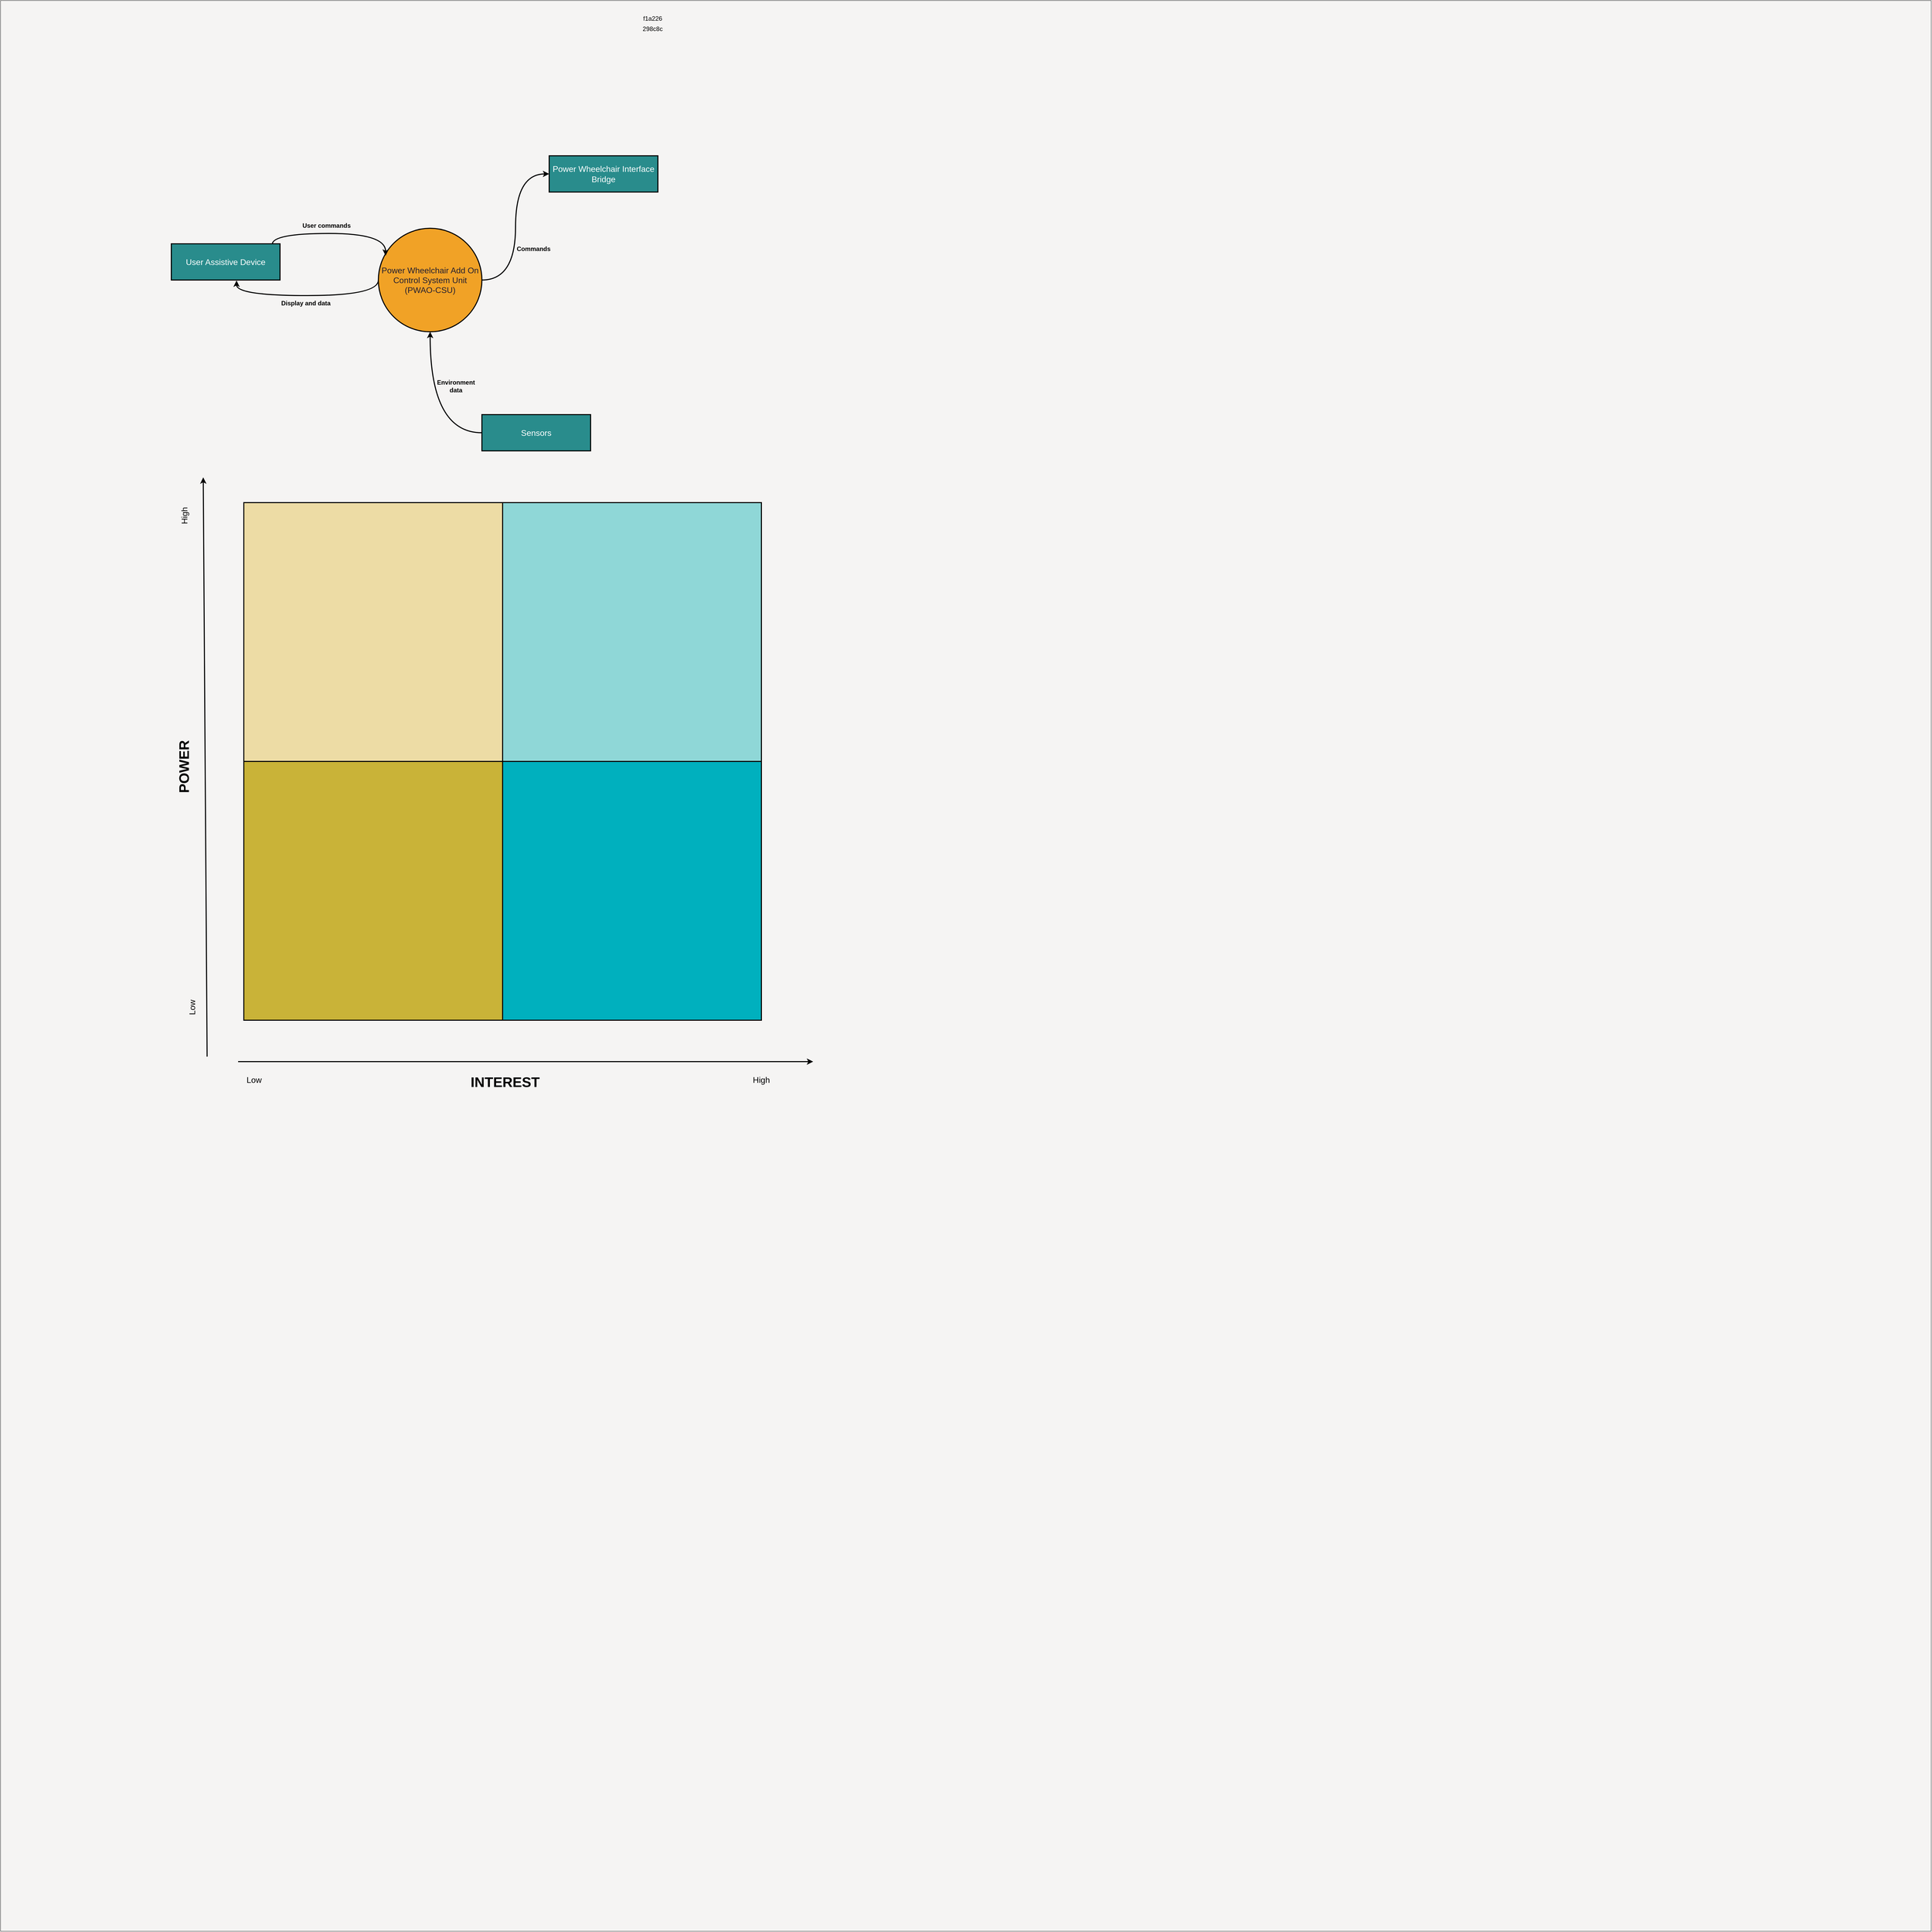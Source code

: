 <mxfile version="23.1.5" type="github">
  <diagram name="Page-1" id="ImSF_Tm52LE-eaf7d4YP">
    <mxGraphModel dx="2899" dy="926" grid="1" gridSize="10" guides="1" tooltips="1" connect="1" arrows="1" fold="1" page="1" pageScale="1" pageWidth="850" pageHeight="1100" math="0" shadow="0">
      <root>
        <mxCell id="0" />
        <mxCell id="1" parent="0" />
        <mxCell id="tSgeBU9OXBz5vfGmYwda-1" value="" style="whiteSpace=wrap;html=1;aspect=fixed;fillColor=#F5F4F3;strokeColor=#666666;fontColor=#333333;" vertex="1" parent="1">
          <mxGeometry x="-550" y="80" width="3730" height="3730" as="geometry" />
        </mxCell>
        <mxCell id="tSgeBU9OXBz5vfGmYwda-2" style="edgeStyle=orthogonalEdgeStyle;rounded=0;orthogonalLoop=1;jettySize=auto;html=1;entryX=0;entryY=0.5;entryDx=0;entryDy=0;curved=1;strokeWidth=2;" edge="1" parent="1" source="tSgeBU9OXBz5vfGmYwda-3" target="tSgeBU9OXBz5vfGmYwda-10">
          <mxGeometry relative="1" as="geometry" />
        </mxCell>
        <mxCell id="tSgeBU9OXBz5vfGmYwda-3" value="&lt;font color=&quot;#241f31&quot; style=&quot;font-size: 16px;&quot;&gt;Power Wheelchair Add On&lt;br&gt;Control System Unit (PWAO-CSU)&lt;/font&gt;" style="ellipse;whiteSpace=wrap;html=1;aspect=fixed;fillColor=#f1a226;strokeColor=#000000;strokeWidth=2;" vertex="1" parent="1">
          <mxGeometry x="180" y="520" width="200" height="200" as="geometry" />
        </mxCell>
        <mxCell id="tSgeBU9OXBz5vfGmYwda-4" value="f1a226" style="text;html=1;align=center;verticalAlign=middle;whiteSpace=wrap;rounded=0;" vertex="1" parent="1">
          <mxGeometry x="680" y="100" width="60" height="30" as="geometry" />
        </mxCell>
        <mxCell id="tSgeBU9OXBz5vfGmYwda-5" value="298c8c" style="text;html=1;align=center;verticalAlign=middle;whiteSpace=wrap;rounded=0;" vertex="1" parent="1">
          <mxGeometry x="680" y="120" width="60" height="30" as="geometry" />
        </mxCell>
        <mxCell id="tSgeBU9OXBz5vfGmYwda-6" style="edgeStyle=orthogonalEdgeStyle;rounded=0;orthogonalLoop=1;jettySize=auto;html=1;curved=1;exitX=0.929;exitY=0.014;exitDx=0;exitDy=0;exitPerimeter=0;entryX=0.07;entryY=0.265;entryDx=0;entryDy=0;entryPerimeter=0;strokeWidth=2;" edge="1" parent="1" source="tSgeBU9OXBz5vfGmYwda-7" target="tSgeBU9OXBz5vfGmYwda-3">
          <mxGeometry relative="1" as="geometry">
            <Array as="points">
              <mxPoint x="-25" y="530" />
              <mxPoint x="194" y="530" />
            </Array>
          </mxGeometry>
        </mxCell>
        <mxCell id="tSgeBU9OXBz5vfGmYwda-7" value="&lt;font style=&quot;font-size: 16px;&quot; color=&quot;#ffffff&quot;&gt;User Assistive Device&lt;br&gt;&lt;/font&gt;" style="rounded=0;whiteSpace=wrap;html=1;fillColor=#298c8c;strokeWidth=2;" vertex="1" parent="1">
          <mxGeometry x="-220" y="550" width="210" height="70" as="geometry" />
        </mxCell>
        <mxCell id="tSgeBU9OXBz5vfGmYwda-8" style="edgeStyle=orthogonalEdgeStyle;rounded=0;orthogonalLoop=1;jettySize=auto;html=1;curved=1;strokeWidth=2;" edge="1" parent="1" source="tSgeBU9OXBz5vfGmYwda-9" target="tSgeBU9OXBz5vfGmYwda-3">
          <mxGeometry relative="1" as="geometry">
            <Array as="points">
              <mxPoint x="280" y="915" />
            </Array>
          </mxGeometry>
        </mxCell>
        <mxCell id="tSgeBU9OXBz5vfGmYwda-9" value="&lt;font style=&quot;font-size: 16px;&quot; color=&quot;#ffffff&quot;&gt;Sensors&lt;/font&gt;" style="rounded=0;whiteSpace=wrap;html=1;fillColor=#298c8c;strokeWidth=2;" vertex="1" parent="1">
          <mxGeometry x="380" y="880" width="210" height="70" as="geometry" />
        </mxCell>
        <mxCell id="tSgeBU9OXBz5vfGmYwda-10" value="&lt;font style=&quot;font-size: 16px;&quot; color=&quot;#ffffff&quot;&gt;Power Wheelchair Interface Bridge&lt;br&gt;&lt;/font&gt;" style="rounded=0;whiteSpace=wrap;html=1;fillColor=#298c8c;strokeWidth=2;" vertex="1" parent="1">
          <mxGeometry x="510" y="380" width="210" height="70" as="geometry" />
        </mxCell>
        <mxCell id="tSgeBU9OXBz5vfGmYwda-11" style="edgeStyle=orthogonalEdgeStyle;rounded=0;orthogonalLoop=1;jettySize=auto;html=1;exitX=0;exitY=0.5;exitDx=0;exitDy=0;entryX=0.6;entryY=1.014;entryDx=0;entryDy=0;entryPerimeter=0;curved=1;strokeWidth=2;" edge="1" parent="1" source="tSgeBU9OXBz5vfGmYwda-3" target="tSgeBU9OXBz5vfGmYwda-7">
          <mxGeometry relative="1" as="geometry">
            <Array as="points">
              <mxPoint x="180" y="650" />
              <mxPoint x="-94" y="650" />
            </Array>
          </mxGeometry>
        </mxCell>
        <mxCell id="tSgeBU9OXBz5vfGmYwda-12" value="&lt;b&gt;User commands&lt;br&gt;&lt;/b&gt;" style="text;html=1;align=center;verticalAlign=middle;whiteSpace=wrap;rounded=0;" vertex="1" parent="1">
          <mxGeometry x="30" y="500" width="100" height="30" as="geometry" />
        </mxCell>
        <mxCell id="tSgeBU9OXBz5vfGmYwda-13" value="&lt;b&gt;Display and data&lt;br&gt;&lt;/b&gt;" style="text;html=1;align=center;verticalAlign=middle;whiteSpace=wrap;rounded=0;" vertex="1" parent="1">
          <mxGeometry x="-10" y="650" width="100" height="30" as="geometry" />
        </mxCell>
        <mxCell id="tSgeBU9OXBz5vfGmYwda-14" value="&lt;b&gt;Environment data&lt;br&gt;&lt;/b&gt;" style="text;html=1;align=center;verticalAlign=middle;whiteSpace=wrap;rounded=0;" vertex="1" parent="1">
          <mxGeometry x="280" y="810" width="100" height="30" as="geometry" />
        </mxCell>
        <mxCell id="tSgeBU9OXBz5vfGmYwda-15" value="&lt;b&gt;Commands&lt;/b&gt;" style="text;html=1;align=center;verticalAlign=middle;whiteSpace=wrap;rounded=0;" vertex="1" parent="1">
          <mxGeometry x="430" y="545" width="100" height="30" as="geometry" />
        </mxCell>
        <mxCell id="tSgeBU9OXBz5vfGmYwda-16" value="" style="whiteSpace=wrap;html=1;aspect=fixed;fillColor=#eddca5;strokeWidth=2;" vertex="1" parent="1">
          <mxGeometry x="-80" y="1050" width="500" height="500" as="geometry" />
        </mxCell>
        <mxCell id="tSgeBU9OXBz5vfGmYwda-17" value="" style="whiteSpace=wrap;html=1;aspect=fixed;fillColor=#8fd7d7;strokeWidth=2;" vertex="1" parent="1">
          <mxGeometry x="420" y="1050" width="500" height="500" as="geometry" />
        </mxCell>
        <mxCell id="tSgeBU9OXBz5vfGmYwda-18" value="" style="whiteSpace=wrap;html=1;aspect=fixed;fillColor=#c9b338;strokeWidth=2;" vertex="1" parent="1">
          <mxGeometry x="-80" y="1550" width="500" height="500" as="geometry" />
        </mxCell>
        <mxCell id="tSgeBU9OXBz5vfGmYwda-19" value="" style="whiteSpace=wrap;html=1;aspect=fixed;fillColor=#00b0be;strokeWidth=2;" vertex="1" parent="1">
          <mxGeometry x="420" y="1550" width="500" height="500" as="geometry" />
        </mxCell>
        <mxCell id="tSgeBU9OXBz5vfGmYwda-21" value="" style="endArrow=classic;html=1;rounded=0;strokeWidth=2;" edge="1" parent="1">
          <mxGeometry width="50" height="50" relative="1" as="geometry">
            <mxPoint x="-91" y="2130" as="sourcePoint" />
            <mxPoint x="1020" y="2130" as="targetPoint" />
            <Array as="points" />
          </mxGeometry>
        </mxCell>
        <mxCell id="tSgeBU9OXBz5vfGmYwda-22" value="" style="endArrow=classic;html=1;rounded=0;exitX=0.107;exitY=0.547;exitDx=0;exitDy=0;exitPerimeter=0;strokeWidth=2;entryX=0.105;entryY=0.247;entryDx=0;entryDy=0;entryPerimeter=0;" edge="1" parent="1" source="tSgeBU9OXBz5vfGmYwda-1" target="tSgeBU9OXBz5vfGmYwda-1">
          <mxGeometry width="50" height="50" relative="1" as="geometry">
            <mxPoint x="-90" y="2130" as="sourcePoint" />
            <mxPoint x="-151" y="1660" as="targetPoint" />
          </mxGeometry>
        </mxCell>
        <mxCell id="tSgeBU9OXBz5vfGmYwda-23" value="&lt;font size=&quot;1&quot;&gt;&lt;b&gt;&lt;font style=&quot;font-size: 27px;&quot;&gt;POWER&lt;/font&gt;&lt;/b&gt;&lt;/font&gt;" style="text;html=1;align=center;verticalAlign=middle;whiteSpace=wrap;rounded=0;rotation=-90;" vertex="1" parent="1">
          <mxGeometry x="-290" y="1540" width="190" height="40" as="geometry" />
        </mxCell>
        <mxCell id="tSgeBU9OXBz5vfGmYwda-24" value="&lt;font size=&quot;1&quot;&gt;&lt;span style=&quot;font-size: 16px;&quot;&gt;Low&lt;/span&gt;&lt;/font&gt;" style="text;html=1;align=center;verticalAlign=middle;whiteSpace=wrap;rounded=0;rotation=-90;" vertex="1" parent="1">
          <mxGeometry x="-210" y="2010" width="60" height="30" as="geometry" />
        </mxCell>
        <mxCell id="tSgeBU9OXBz5vfGmYwda-25" value="&lt;font style=&quot;font-size: 16px;&quot;&gt;High&lt;/font&gt;" style="text;html=1;align=center;verticalAlign=middle;whiteSpace=wrap;rounded=0;rotation=-90;" vertex="1" parent="1">
          <mxGeometry x="-225" y="1060" width="60" height="30" as="geometry" />
        </mxCell>
        <mxCell id="tSgeBU9OXBz5vfGmYwda-26" value="&lt;font size=&quot;1&quot;&gt;&lt;span style=&quot;font-size: 16px;&quot;&gt;Low&lt;/span&gt;&lt;/font&gt;" style="text;html=1;align=center;verticalAlign=middle;whiteSpace=wrap;rounded=0;rotation=0;" vertex="1" parent="1">
          <mxGeometry x="-90" y="2150" width="60" height="30" as="geometry" />
        </mxCell>
        <mxCell id="tSgeBU9OXBz5vfGmYwda-27" value="&lt;font style=&quot;font-size: 16px;&quot;&gt;High&lt;/font&gt;" style="text;html=1;align=center;verticalAlign=middle;whiteSpace=wrap;rounded=0;rotation=0;" vertex="1" parent="1">
          <mxGeometry x="890" y="2150" width="60" height="30" as="geometry" />
        </mxCell>
        <mxCell id="tSgeBU9OXBz5vfGmYwda-29" value="&lt;font size=&quot;1&quot;&gt;&lt;b&gt;&lt;font style=&quot;font-size: 27px;&quot;&gt;INTEREST&lt;/font&gt;&lt;/b&gt;&lt;/font&gt;" style="text;html=1;align=center;verticalAlign=middle;whiteSpace=wrap;rounded=0;rotation=0;" vertex="1" parent="1">
          <mxGeometry x="330" y="2150" width="190" height="40" as="geometry" />
        </mxCell>
      </root>
    </mxGraphModel>
  </diagram>
</mxfile>
